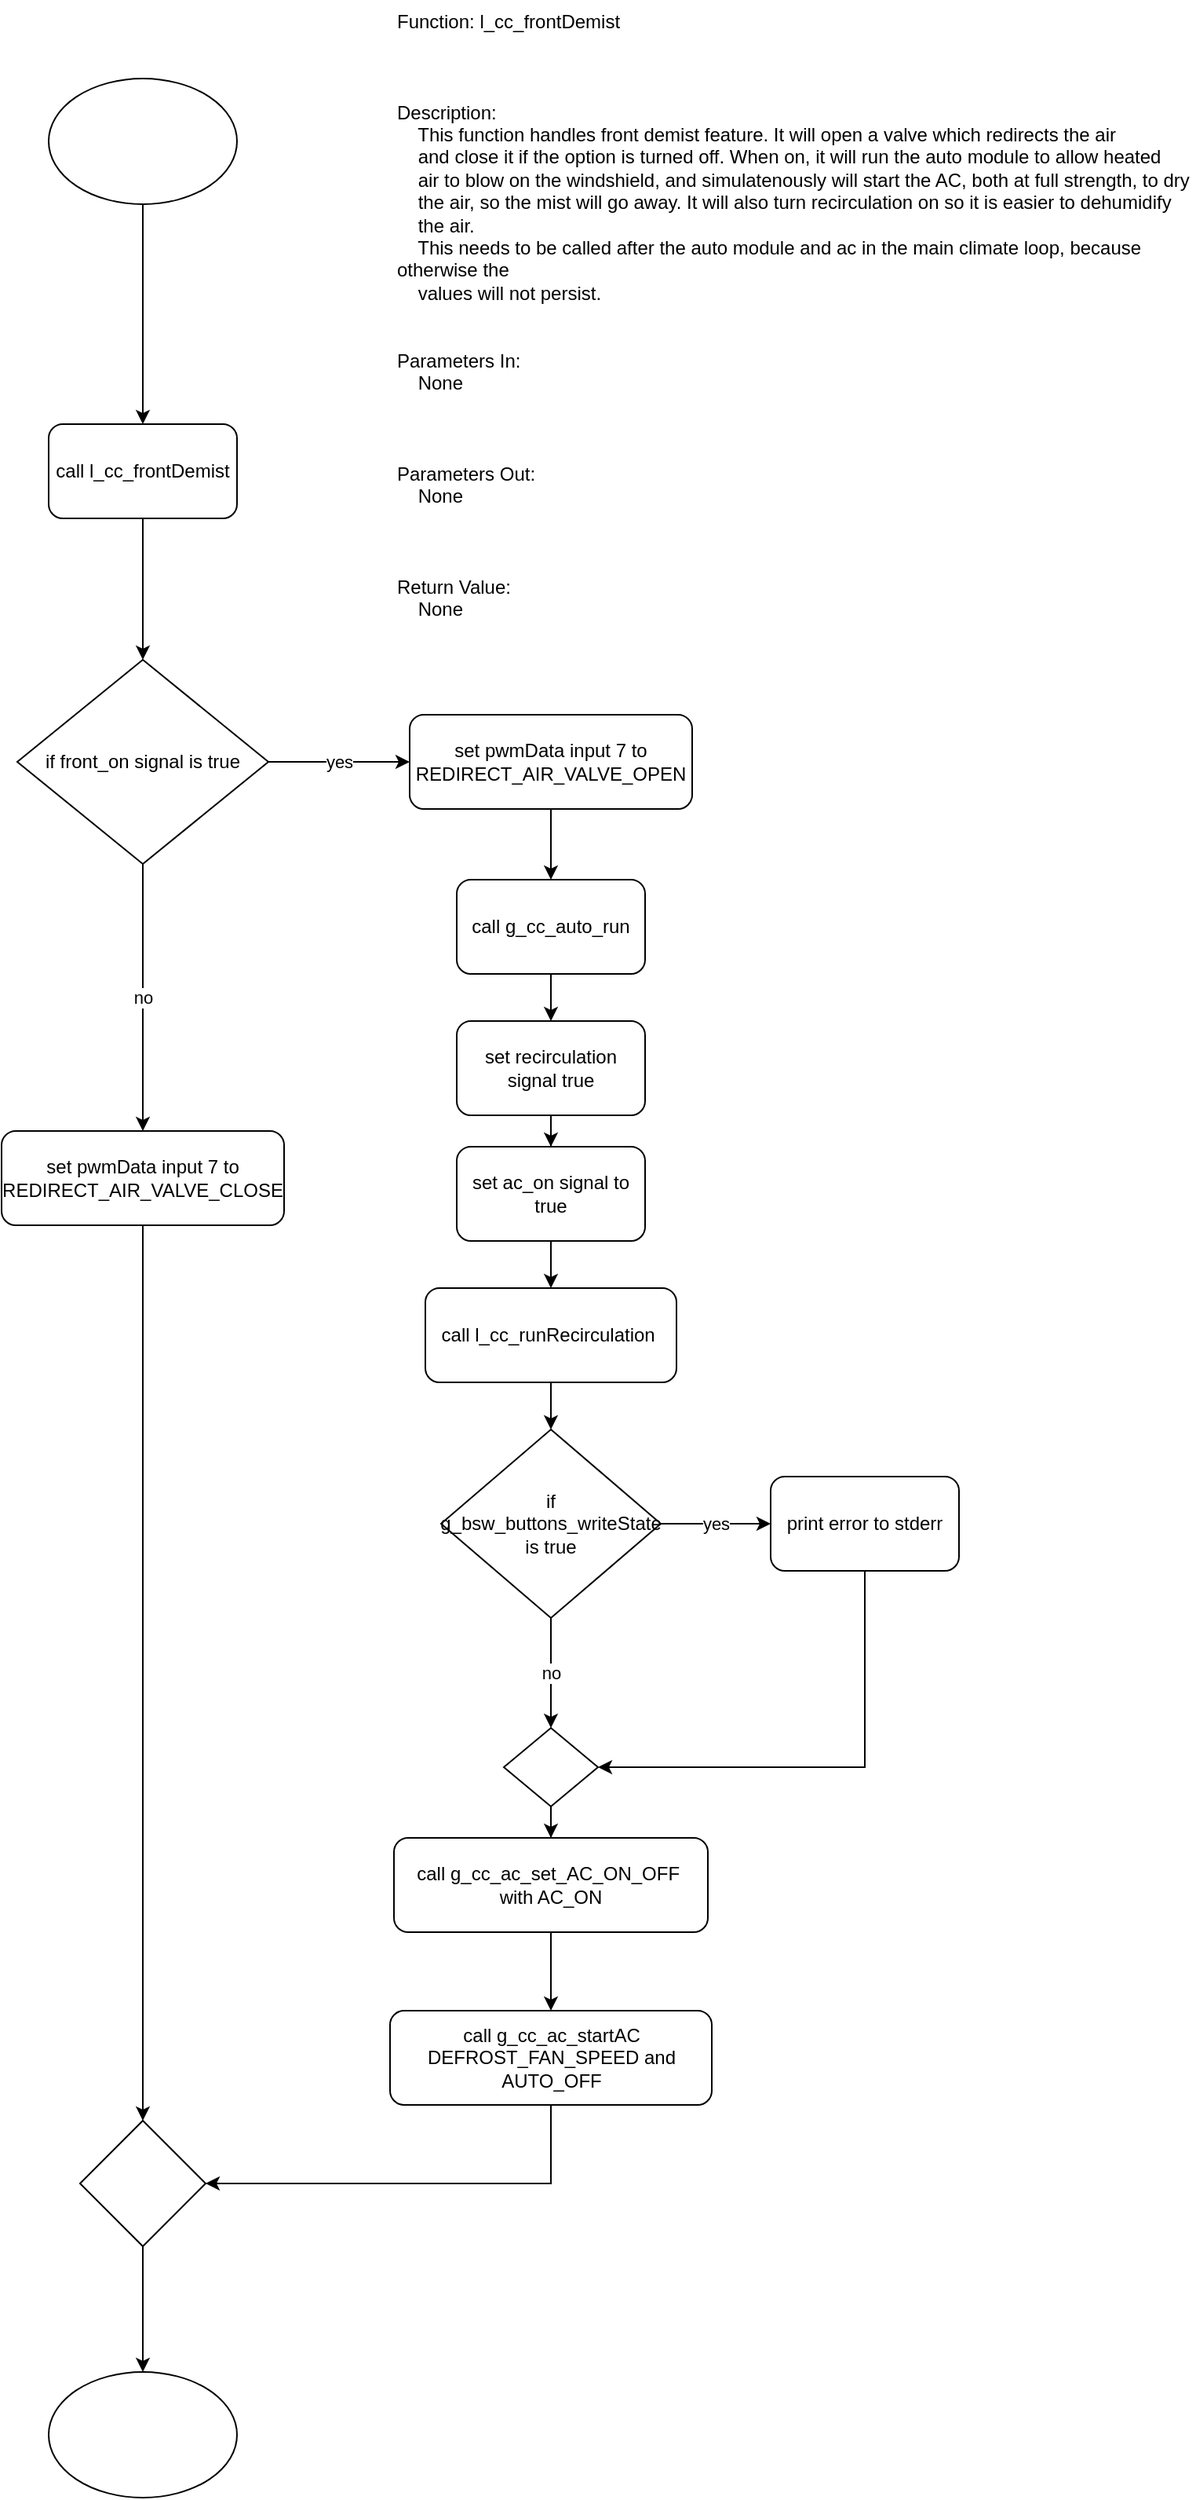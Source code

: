 <mxfile version="21.6.6" type="device">
  <diagram name="Page-1" id="azzgtgXRlPt45pcn-DXo">
    <mxGraphModel dx="1376" dy="768" grid="1" gridSize="10" guides="1" tooltips="1" connect="1" arrows="1" fold="1" page="1" pageScale="1" pageWidth="850" pageHeight="1100" math="0" shadow="0">
      <root>
        <mxCell id="0" />
        <mxCell id="1" parent="0" />
        <mxCell id="vrYqWiOAc9YNRlqrHJLM-2" style="edgeStyle=orthogonalEdgeStyle;rounded=0;orthogonalLoop=1;jettySize=auto;html=1;" edge="1" parent="1" source="vrYqWiOAc9YNRlqrHJLM-1" target="vrYqWiOAc9YNRlqrHJLM-3">
          <mxGeometry relative="1" as="geometry">
            <mxPoint x="190" y="270" as="targetPoint" />
          </mxGeometry>
        </mxCell>
        <mxCell id="vrYqWiOAc9YNRlqrHJLM-1" value="" style="ellipse;whiteSpace=wrap;html=1;" vertex="1" parent="1">
          <mxGeometry x="120" y="110" width="120" height="80" as="geometry" />
        </mxCell>
        <mxCell id="vrYqWiOAc9YNRlqrHJLM-5" style="edgeStyle=orthogonalEdgeStyle;rounded=0;orthogonalLoop=1;jettySize=auto;html=1;" edge="1" parent="1" source="vrYqWiOAc9YNRlqrHJLM-3" target="vrYqWiOAc9YNRlqrHJLM-6">
          <mxGeometry relative="1" as="geometry">
            <mxPoint x="180" y="510" as="targetPoint" />
          </mxGeometry>
        </mxCell>
        <mxCell id="vrYqWiOAc9YNRlqrHJLM-3" value="call&amp;nbsp;l_cc_frontDemist" style="rounded=1;whiteSpace=wrap;html=1;" vertex="1" parent="1">
          <mxGeometry x="120" y="330" width="120" height="60" as="geometry" />
        </mxCell>
        <mxCell id="vrYqWiOAc9YNRlqrHJLM-4" value="Function: l_cc_frontDemist&#xa;&#xa;&#xa;&#xa;Description:&#xa;    This function handles front demist feature. It will open a valve which redirects the air&#xa;    and close it if the option is turned off. When on, it will run the auto module to allow heated&#xa;    air to blow on the windshield, and simulatenously will start the AC, both at full strength, to dry&#xa;    the air, so the mist will go away. It will also turn recirculation on so it is easier to dehumidify&#xa;    the air.&#xa;    This needs to be called after the auto module and ac in the main climate loop, because otherwise the &#xa;    values will not persist.&#xa;&#xa;&#xa;Parameters In:&#xa;    None&#xa;&#xa;&#xa;&#xa;Parameters Out:&#xa;    None&#xa;&#xa;&#xa;&#xa;Return Value:&#xa;    None" style="text;whiteSpace=wrap;" vertex="1" parent="1">
          <mxGeometry x="340" y="60" width="510" height="400" as="geometry" />
        </mxCell>
        <mxCell id="vrYqWiOAc9YNRlqrHJLM-7" value="yes" style="edgeStyle=orthogonalEdgeStyle;rounded=0;orthogonalLoop=1;jettySize=auto;html=1;" edge="1" parent="1" source="vrYqWiOAc9YNRlqrHJLM-6" target="vrYqWiOAc9YNRlqrHJLM-8">
          <mxGeometry relative="1" as="geometry">
            <mxPoint x="360" y="545" as="targetPoint" />
          </mxGeometry>
        </mxCell>
        <mxCell id="vrYqWiOAc9YNRlqrHJLM-28" value="no" style="edgeStyle=orthogonalEdgeStyle;rounded=0;orthogonalLoop=1;jettySize=auto;html=1;" edge="1" parent="1" source="vrYqWiOAc9YNRlqrHJLM-6" target="vrYqWiOAc9YNRlqrHJLM-29">
          <mxGeometry relative="1" as="geometry">
            <mxPoint x="180" y="810" as="targetPoint" />
          </mxGeometry>
        </mxCell>
        <mxCell id="vrYqWiOAc9YNRlqrHJLM-6" value="if front_on signal is true" style="rhombus;whiteSpace=wrap;html=1;" vertex="1" parent="1">
          <mxGeometry x="100" y="480" width="160" height="130" as="geometry" />
        </mxCell>
        <mxCell id="vrYqWiOAc9YNRlqrHJLM-9" style="edgeStyle=orthogonalEdgeStyle;rounded=0;orthogonalLoop=1;jettySize=auto;html=1;" edge="1" parent="1" source="vrYqWiOAc9YNRlqrHJLM-8" target="vrYqWiOAc9YNRlqrHJLM-10">
          <mxGeometry relative="1" as="geometry">
            <mxPoint x="440" y="650" as="targetPoint" />
          </mxGeometry>
        </mxCell>
        <mxCell id="vrYqWiOAc9YNRlqrHJLM-8" value="set pwmData input 7 to REDIRECT_AIR_VALVE_OPEN" style="rounded=1;whiteSpace=wrap;html=1;" vertex="1" parent="1">
          <mxGeometry x="350" y="515" width="180" height="60" as="geometry" />
        </mxCell>
        <mxCell id="vrYqWiOAc9YNRlqrHJLM-11" style="edgeStyle=orthogonalEdgeStyle;rounded=0;orthogonalLoop=1;jettySize=auto;html=1;" edge="1" parent="1" source="vrYqWiOAc9YNRlqrHJLM-10" target="vrYqWiOAc9YNRlqrHJLM-12">
          <mxGeometry relative="1" as="geometry">
            <mxPoint x="440" y="730" as="targetPoint" />
          </mxGeometry>
        </mxCell>
        <mxCell id="vrYqWiOAc9YNRlqrHJLM-10" value="call g_cc_auto_run" style="rounded=1;whiteSpace=wrap;html=1;" vertex="1" parent="1">
          <mxGeometry x="380" y="620" width="120" height="60" as="geometry" />
        </mxCell>
        <mxCell id="vrYqWiOAc9YNRlqrHJLM-13" style="edgeStyle=orthogonalEdgeStyle;rounded=0;orthogonalLoop=1;jettySize=auto;html=1;" edge="1" parent="1" source="vrYqWiOAc9YNRlqrHJLM-12" target="vrYqWiOAc9YNRlqrHJLM-14">
          <mxGeometry relative="1" as="geometry">
            <mxPoint x="440" y="820" as="targetPoint" />
          </mxGeometry>
        </mxCell>
        <mxCell id="vrYqWiOAc9YNRlqrHJLM-12" value="set recirculation signal true" style="rounded=1;whiteSpace=wrap;html=1;" vertex="1" parent="1">
          <mxGeometry x="380" y="710" width="120" height="60" as="geometry" />
        </mxCell>
        <mxCell id="vrYqWiOAc9YNRlqrHJLM-15" style="edgeStyle=orthogonalEdgeStyle;rounded=0;orthogonalLoop=1;jettySize=auto;html=1;" edge="1" parent="1" source="vrYqWiOAc9YNRlqrHJLM-14" target="vrYqWiOAc9YNRlqrHJLM-16">
          <mxGeometry relative="1" as="geometry">
            <mxPoint x="440" y="930" as="targetPoint" />
          </mxGeometry>
        </mxCell>
        <mxCell id="vrYqWiOAc9YNRlqrHJLM-14" value="set ac_on signal to true" style="rounded=1;whiteSpace=wrap;html=1;" vertex="1" parent="1">
          <mxGeometry x="380" y="790" width="120" height="60" as="geometry" />
        </mxCell>
        <mxCell id="vrYqWiOAc9YNRlqrHJLM-17" style="edgeStyle=orthogonalEdgeStyle;rounded=0;orthogonalLoop=1;jettySize=auto;html=1;" edge="1" parent="1" source="vrYqWiOAc9YNRlqrHJLM-16" target="vrYqWiOAc9YNRlqrHJLM-18">
          <mxGeometry relative="1" as="geometry">
            <mxPoint x="440" y="1000" as="targetPoint" />
          </mxGeometry>
        </mxCell>
        <mxCell id="vrYqWiOAc9YNRlqrHJLM-16" value="call&amp;nbsp;l_cc_runRecirculation&lt;span style=&quot;background-color: initial;&quot;&gt;&amp;nbsp;&lt;/span&gt;" style="rounded=1;whiteSpace=wrap;html=1;" vertex="1" parent="1">
          <mxGeometry x="360" y="880" width="160" height="60" as="geometry" />
        </mxCell>
        <mxCell id="vrYqWiOAc9YNRlqrHJLM-19" value="yes" style="edgeStyle=orthogonalEdgeStyle;rounded=0;orthogonalLoop=1;jettySize=auto;html=1;" edge="1" parent="1" source="vrYqWiOAc9YNRlqrHJLM-18" target="vrYqWiOAc9YNRlqrHJLM-20">
          <mxGeometry relative="1" as="geometry">
            <mxPoint x="590" y="1030" as="targetPoint" />
          </mxGeometry>
        </mxCell>
        <mxCell id="vrYqWiOAc9YNRlqrHJLM-22" value="no" style="edgeStyle=orthogonalEdgeStyle;rounded=0;orthogonalLoop=1;jettySize=auto;html=1;" edge="1" parent="1" source="vrYqWiOAc9YNRlqrHJLM-18" target="vrYqWiOAc9YNRlqrHJLM-23">
          <mxGeometry relative="1" as="geometry">
            <mxPoint x="440" y="1140" as="targetPoint" />
          </mxGeometry>
        </mxCell>
        <mxCell id="vrYqWiOAc9YNRlqrHJLM-18" value="if g_bsw_buttons_writeState is true" style="rhombus;whiteSpace=wrap;html=1;" vertex="1" parent="1">
          <mxGeometry x="370" y="970" width="140" height="120" as="geometry" />
        </mxCell>
        <mxCell id="vrYqWiOAc9YNRlqrHJLM-21" style="edgeStyle=orthogonalEdgeStyle;rounded=0;orthogonalLoop=1;jettySize=auto;html=1;entryX=1;entryY=0.5;entryDx=0;entryDy=0;" edge="1" parent="1" source="vrYqWiOAc9YNRlqrHJLM-20" target="vrYqWiOAc9YNRlqrHJLM-23">
          <mxGeometry relative="1" as="geometry">
            <mxPoint x="640" y="1180" as="targetPoint" />
            <Array as="points">
              <mxPoint x="640" y="1185" />
            </Array>
          </mxGeometry>
        </mxCell>
        <mxCell id="vrYqWiOAc9YNRlqrHJLM-20" value="print error to stderr" style="rounded=1;whiteSpace=wrap;html=1;" vertex="1" parent="1">
          <mxGeometry x="580" y="1000" width="120" height="60" as="geometry" />
        </mxCell>
        <mxCell id="vrYqWiOAc9YNRlqrHJLM-24" style="edgeStyle=orthogonalEdgeStyle;rounded=0;orthogonalLoop=1;jettySize=auto;html=1;" edge="1" parent="1" source="vrYqWiOAc9YNRlqrHJLM-23" target="vrYqWiOAc9YNRlqrHJLM-25">
          <mxGeometry relative="1" as="geometry">
            <mxPoint x="440" y="1260" as="targetPoint" />
          </mxGeometry>
        </mxCell>
        <mxCell id="vrYqWiOAc9YNRlqrHJLM-23" value="" style="rhombus;whiteSpace=wrap;html=1;" vertex="1" parent="1">
          <mxGeometry x="410" y="1160" width="60" height="50" as="geometry" />
        </mxCell>
        <mxCell id="vrYqWiOAc9YNRlqrHJLM-26" style="edgeStyle=orthogonalEdgeStyle;rounded=0;orthogonalLoop=1;jettySize=auto;html=1;" edge="1" parent="1" source="vrYqWiOAc9YNRlqrHJLM-25" target="vrYqWiOAc9YNRlqrHJLM-27">
          <mxGeometry relative="1" as="geometry">
            <mxPoint x="440" y="1370" as="targetPoint" />
          </mxGeometry>
        </mxCell>
        <mxCell id="vrYqWiOAc9YNRlqrHJLM-25" value="call&amp;nbsp;g_cc_ac_set_AC_ON_OFF&amp;nbsp;&lt;br&gt;with AC_ON" style="rounded=1;whiteSpace=wrap;html=1;" vertex="1" parent="1">
          <mxGeometry x="340" y="1230" width="200" height="60" as="geometry" />
        </mxCell>
        <mxCell id="vrYqWiOAc9YNRlqrHJLM-32" style="edgeStyle=orthogonalEdgeStyle;rounded=0;orthogonalLoop=1;jettySize=auto;html=1;entryX=1;entryY=0.5;entryDx=0;entryDy=0;" edge="1" parent="1" source="vrYqWiOAc9YNRlqrHJLM-27" target="vrYqWiOAc9YNRlqrHJLM-31">
          <mxGeometry relative="1" as="geometry">
            <Array as="points">
              <mxPoint x="440" y="1450" />
            </Array>
          </mxGeometry>
        </mxCell>
        <mxCell id="vrYqWiOAc9YNRlqrHJLM-27" value="call&amp;nbsp;g_cc_ac_startAC DEFROST_FAN_SPEED and AUTO_OFF" style="rounded=1;whiteSpace=wrap;html=1;" vertex="1" parent="1">
          <mxGeometry x="337.5" y="1340" width="205" height="60" as="geometry" />
        </mxCell>
        <mxCell id="vrYqWiOAc9YNRlqrHJLM-30" style="edgeStyle=orthogonalEdgeStyle;rounded=0;orthogonalLoop=1;jettySize=auto;html=1;" edge="1" parent="1" source="vrYqWiOAc9YNRlqrHJLM-29" target="vrYqWiOAc9YNRlqrHJLM-31">
          <mxGeometry relative="1" as="geometry">
            <mxPoint x="180" y="1350" as="targetPoint" />
          </mxGeometry>
        </mxCell>
        <mxCell id="vrYqWiOAc9YNRlqrHJLM-29" value="set pwmData input 7 to REDIRECT_AIR_VALVE_CLOSE" style="rounded=1;whiteSpace=wrap;html=1;" vertex="1" parent="1">
          <mxGeometry x="90" y="780" width="180" height="60" as="geometry" />
        </mxCell>
        <mxCell id="vrYqWiOAc9YNRlqrHJLM-33" style="edgeStyle=orthogonalEdgeStyle;rounded=0;orthogonalLoop=1;jettySize=auto;html=1;" edge="1" parent="1" source="vrYqWiOAc9YNRlqrHJLM-31" target="vrYqWiOAc9YNRlqrHJLM-34">
          <mxGeometry relative="1" as="geometry">
            <mxPoint x="180" y="1540" as="targetPoint" />
          </mxGeometry>
        </mxCell>
        <mxCell id="vrYqWiOAc9YNRlqrHJLM-31" value="" style="rhombus;whiteSpace=wrap;html=1;" vertex="1" parent="1">
          <mxGeometry x="140" y="1410" width="80" height="80" as="geometry" />
        </mxCell>
        <mxCell id="vrYqWiOAc9YNRlqrHJLM-34" value="" style="ellipse;whiteSpace=wrap;html=1;" vertex="1" parent="1">
          <mxGeometry x="120" y="1570" width="120" height="80" as="geometry" />
        </mxCell>
      </root>
    </mxGraphModel>
  </diagram>
</mxfile>
